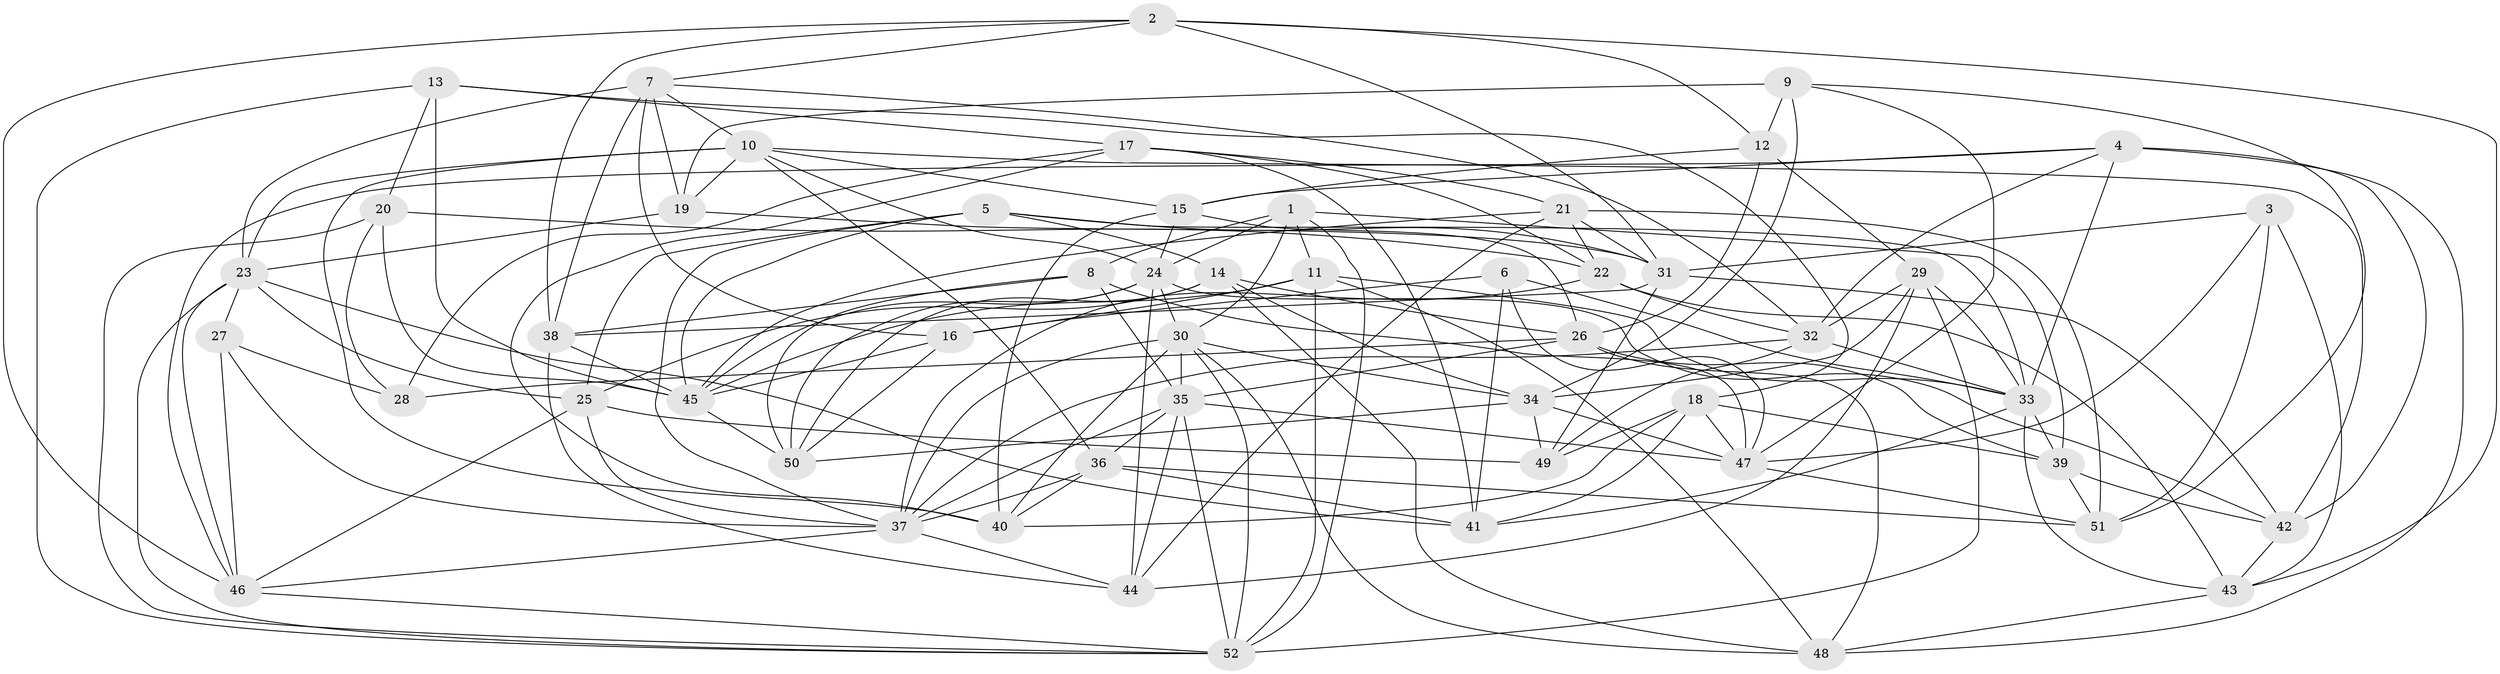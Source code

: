 // original degree distribution, {4: 1.0}
// Generated by graph-tools (version 1.1) at 2025/38/03/04/25 23:38:15]
// undirected, 52 vertices, 164 edges
graph export_dot {
  node [color=gray90,style=filled];
  1;
  2;
  3;
  4;
  5;
  6;
  7;
  8;
  9;
  10;
  11;
  12;
  13;
  14;
  15;
  16;
  17;
  18;
  19;
  20;
  21;
  22;
  23;
  24;
  25;
  26;
  27;
  28;
  29;
  30;
  31;
  32;
  33;
  34;
  35;
  36;
  37;
  38;
  39;
  40;
  41;
  42;
  43;
  44;
  45;
  46;
  47;
  48;
  49;
  50;
  51;
  52;
  1 -- 8 [weight=1.0];
  1 -- 11 [weight=1.0];
  1 -- 24 [weight=1.0];
  1 -- 30 [weight=1.0];
  1 -- 39 [weight=1.0];
  1 -- 52 [weight=1.0];
  2 -- 7 [weight=1.0];
  2 -- 12 [weight=1.0];
  2 -- 31 [weight=1.0];
  2 -- 38 [weight=1.0];
  2 -- 43 [weight=1.0];
  2 -- 46 [weight=1.0];
  3 -- 31 [weight=1.0];
  3 -- 43 [weight=1.0];
  3 -- 47 [weight=1.0];
  3 -- 51 [weight=1.0];
  4 -- 15 [weight=1.0];
  4 -- 32 [weight=1.0];
  4 -- 33 [weight=1.0];
  4 -- 42 [weight=1.0];
  4 -- 46 [weight=1.0];
  4 -- 48 [weight=1.0];
  5 -- 14 [weight=1.0];
  5 -- 25 [weight=1.0];
  5 -- 31 [weight=1.0];
  5 -- 33 [weight=1.0];
  5 -- 37 [weight=1.0];
  5 -- 45 [weight=1.0];
  6 -- 16 [weight=1.0];
  6 -- 33 [weight=1.0];
  6 -- 41 [weight=1.0];
  6 -- 47 [weight=1.0];
  7 -- 10 [weight=1.0];
  7 -- 16 [weight=2.0];
  7 -- 19 [weight=1.0];
  7 -- 23 [weight=1.0];
  7 -- 32 [weight=1.0];
  7 -- 38 [weight=1.0];
  8 -- 35 [weight=1.0];
  8 -- 38 [weight=1.0];
  8 -- 47 [weight=2.0];
  8 -- 50 [weight=1.0];
  9 -- 12 [weight=1.0];
  9 -- 19 [weight=2.0];
  9 -- 34 [weight=1.0];
  9 -- 47 [weight=1.0];
  9 -- 51 [weight=1.0];
  10 -- 15 [weight=1.0];
  10 -- 19 [weight=1.0];
  10 -- 23 [weight=1.0];
  10 -- 24 [weight=1.0];
  10 -- 36 [weight=1.0];
  10 -- 40 [weight=1.0];
  10 -- 42 [weight=1.0];
  11 -- 16 [weight=1.0];
  11 -- 33 [weight=1.0];
  11 -- 45 [weight=1.0];
  11 -- 48 [weight=1.0];
  11 -- 52 [weight=1.0];
  12 -- 15 [weight=1.0];
  12 -- 26 [weight=2.0];
  12 -- 29 [weight=1.0];
  13 -- 17 [weight=1.0];
  13 -- 18 [weight=1.0];
  13 -- 20 [weight=1.0];
  13 -- 45 [weight=2.0];
  13 -- 52 [weight=1.0];
  14 -- 25 [weight=1.0];
  14 -- 26 [weight=1.0];
  14 -- 34 [weight=1.0];
  14 -- 48 [weight=1.0];
  14 -- 50 [weight=1.0];
  15 -- 24 [weight=1.0];
  15 -- 26 [weight=1.0];
  15 -- 40 [weight=1.0];
  16 -- 45 [weight=1.0];
  16 -- 50 [weight=1.0];
  17 -- 21 [weight=1.0];
  17 -- 22 [weight=1.0];
  17 -- 28 [weight=1.0];
  17 -- 40 [weight=1.0];
  17 -- 41 [weight=1.0];
  18 -- 39 [weight=1.0];
  18 -- 40 [weight=1.0];
  18 -- 41 [weight=1.0];
  18 -- 47 [weight=1.0];
  18 -- 49 [weight=1.0];
  19 -- 23 [weight=1.0];
  19 -- 31 [weight=1.0];
  20 -- 22 [weight=1.0];
  20 -- 28 [weight=2.0];
  20 -- 45 [weight=1.0];
  20 -- 52 [weight=1.0];
  21 -- 22 [weight=1.0];
  21 -- 31 [weight=1.0];
  21 -- 44 [weight=1.0];
  21 -- 45 [weight=1.0];
  21 -- 51 [weight=1.0];
  22 -- 32 [weight=1.0];
  22 -- 37 [weight=1.0];
  22 -- 43 [weight=1.0];
  23 -- 25 [weight=1.0];
  23 -- 27 [weight=1.0];
  23 -- 41 [weight=1.0];
  23 -- 46 [weight=1.0];
  23 -- 52 [weight=1.0];
  24 -- 30 [weight=1.0];
  24 -- 42 [weight=1.0];
  24 -- 44 [weight=1.0];
  24 -- 45 [weight=1.0];
  24 -- 50 [weight=1.0];
  25 -- 37 [weight=1.0];
  25 -- 46 [weight=1.0];
  25 -- 49 [weight=1.0];
  26 -- 28 [weight=1.0];
  26 -- 35 [weight=1.0];
  26 -- 39 [weight=1.0];
  26 -- 48 [weight=1.0];
  27 -- 28 [weight=2.0];
  27 -- 37 [weight=1.0];
  27 -- 46 [weight=2.0];
  29 -- 32 [weight=1.0];
  29 -- 33 [weight=1.0];
  29 -- 34 [weight=1.0];
  29 -- 44 [weight=1.0];
  29 -- 52 [weight=1.0];
  30 -- 34 [weight=1.0];
  30 -- 35 [weight=2.0];
  30 -- 37 [weight=1.0];
  30 -- 40 [weight=1.0];
  30 -- 48 [weight=1.0];
  30 -- 52 [weight=2.0];
  31 -- 38 [weight=1.0];
  31 -- 42 [weight=1.0];
  31 -- 49 [weight=1.0];
  32 -- 33 [weight=2.0];
  32 -- 37 [weight=1.0];
  32 -- 49 [weight=1.0];
  33 -- 39 [weight=1.0];
  33 -- 41 [weight=1.0];
  33 -- 43 [weight=1.0];
  34 -- 47 [weight=1.0];
  34 -- 49 [weight=2.0];
  34 -- 50 [weight=1.0];
  35 -- 36 [weight=1.0];
  35 -- 37 [weight=1.0];
  35 -- 44 [weight=1.0];
  35 -- 47 [weight=2.0];
  35 -- 52 [weight=1.0];
  36 -- 37 [weight=1.0];
  36 -- 40 [weight=1.0];
  36 -- 41 [weight=1.0];
  36 -- 51 [weight=1.0];
  37 -- 44 [weight=1.0];
  37 -- 46 [weight=1.0];
  38 -- 44 [weight=1.0];
  38 -- 45 [weight=1.0];
  39 -- 42 [weight=1.0];
  39 -- 51 [weight=1.0];
  42 -- 43 [weight=1.0];
  43 -- 48 [weight=1.0];
  45 -- 50 [weight=1.0];
  46 -- 52 [weight=1.0];
  47 -- 51 [weight=1.0];
}

